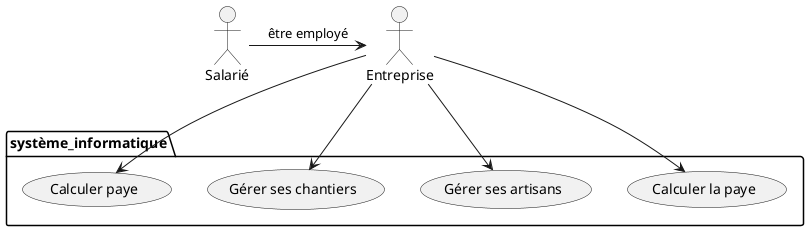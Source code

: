 @startuml uc

package système_informatique{
    usecase u1 as "Calculer paye"
    usecase u2 as "Gérer ses chantiers"
    usecase u3 as "Gérer ses artisans"
    usecase u4 as "Calculer la paye"
}

actor Entreprise 
actor Salarié

Entreprise --> u1
Entreprise --> u2 
Entreprise --> u3 
Entreprise --> u4

Salarié -> Entreprise : être employé

@enduml
